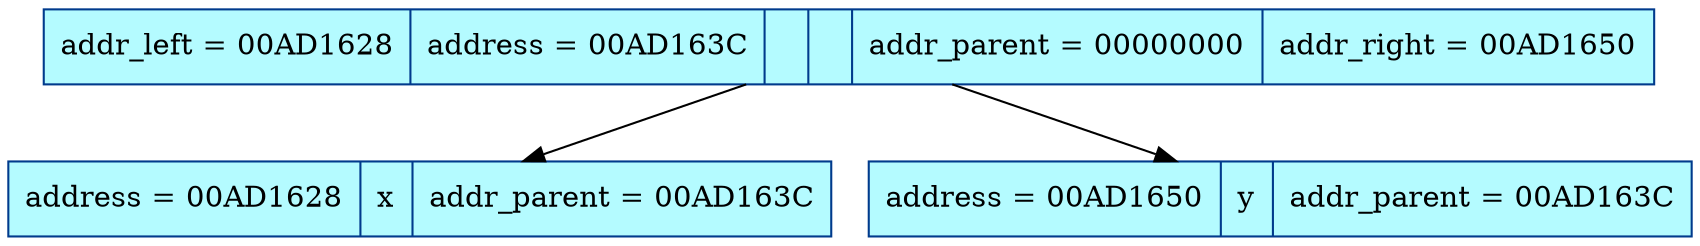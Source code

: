 digraph structs
{
	rankdir=HR;
	node[color= "#003A8C",style="filled", fillcolor="#B4FBFF", fontsize=14];
	edge[color="black", weight = 9,fontsize=14];
	el_00AD163C [shape=record, label= "addr_left = 00AD1628 | address = 00AD163C||| addr_parent = 00000000 | addr_right = 00AD1650"];
	el_00AD1628 [shape=record, label= "address = 00AD1628|x| addr_parent = 00AD163C"];
	el_00AD1650 [shape=record, label= "address = 00AD1650|y| addr_parent = 00AD163C"];
	el_00AD163C->el_00AD1628;
	el_00AD163C->el_00AD1650;

}
